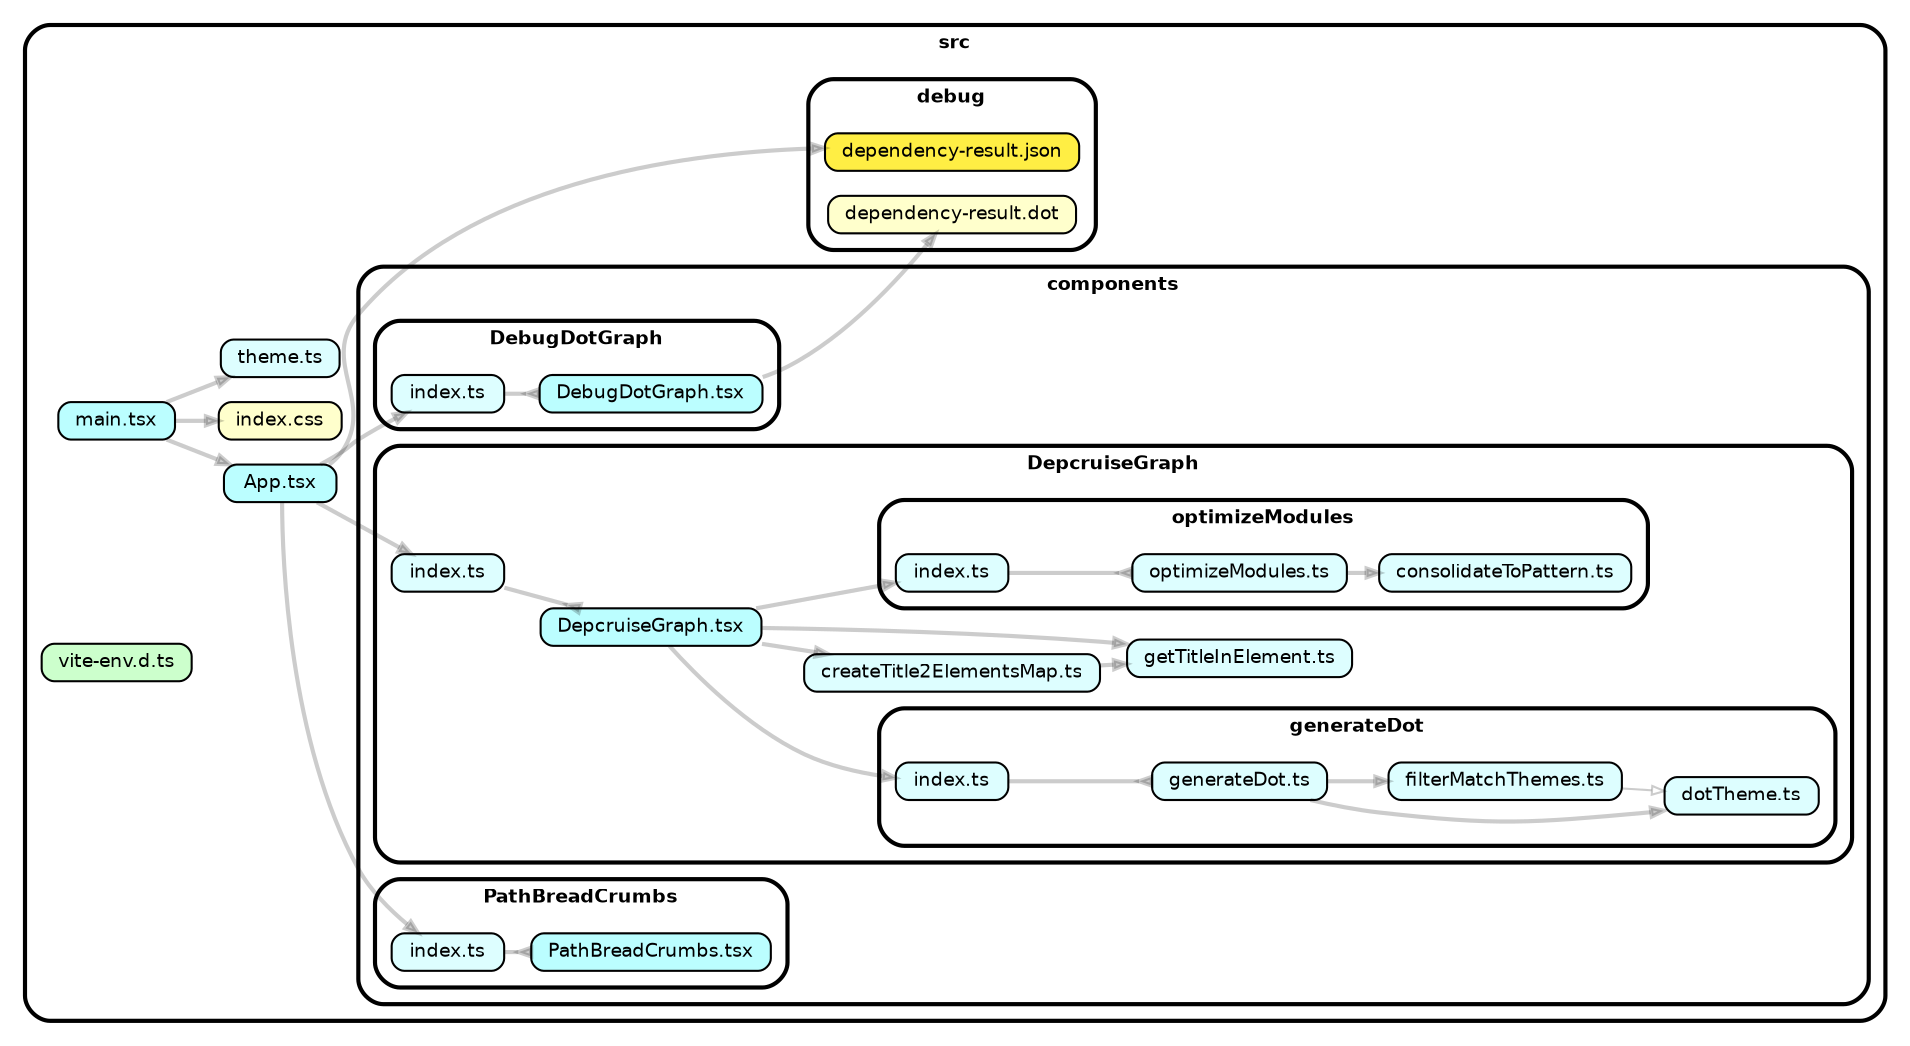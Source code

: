 strict digraph "dependency-cruiser output"{
    rankdir="LR" splines="true" overlap="false" nodesep="0.16" ranksep="0.18" fontname="Helvetica-bold" fontsize="9" style="rounded,bold,filled" fillcolor="#ffffff" compound="true"
    node [shape="box" style="rounded, filled" height="0.2" color="black" fillcolor="#ffffcc" fontcolor="black" fontname="Helvetica" fontsize="9"]
    edge [arrowhead="normal" arrowsize="0.6" penwidth="2.0" color="#00000033" fontname="Helvetica" fontsize="9"]

    subgraph "cluster_src" {label="src" "src/App.tsx" [label=<App.tsx> tooltip="App.tsx" URL="https://github.com/TakanoriOnuma/depcruise-visualizer/blob/main/src/App.tsx" fillcolor="#bbfeff"] }
    "src/App.tsx" -> "src/components/DebugDotGraph/index.ts"
    "src/App.tsx" -> "src/components/DepcruiseGraph/index.ts"
    "src/App.tsx" -> "src/components/PathBreadCrumbs/index.ts"
    "src/App.tsx" -> "src/debug/dependency-result.json"
    subgraph "cluster_src" {label="src" subgraph "cluster_src/components" {label="components" subgraph "cluster_src/components/DebugDotGraph" {label="DebugDotGraph" "src/components/DebugDotGraph/DebugDotGraph.tsx" [label=<DebugDotGraph.tsx> tooltip="DebugDotGraph.tsx" URL="https://github.com/TakanoriOnuma/depcruise-visualizer/blob/main/src/components/DebugDotGraph/DebugDotGraph.tsx" fillcolor="#bbfeff"] } } }
    "src/components/DebugDotGraph/DebugDotGraph.tsx" -> "src/debug/dependency-result.dot"
    subgraph "cluster_src" {label="src" subgraph "cluster_src/components" {label="components" subgraph "cluster_src/components/DebugDotGraph" {label="DebugDotGraph" "src/components/DebugDotGraph/index.ts" [label=<index.ts> tooltip="index.ts" URL="https://github.com/TakanoriOnuma/depcruise-visualizer/blob/main/src/components/DebugDotGraph/index.ts" fillcolor="#ddfeff"] } } }
    "src/components/DebugDotGraph/index.ts" -> "src/components/DebugDotGraph/DebugDotGraph.tsx" [arrowhead="inv"]
    subgraph "cluster_src" {label="src" subgraph "cluster_src/components" {label="components" subgraph "cluster_src/components/DepcruiseGraph" {label="DepcruiseGraph" "src/components/DepcruiseGraph/DepcruiseGraph.tsx" [label=<DepcruiseGraph.tsx> tooltip="DepcruiseGraph.tsx" URL="https://github.com/TakanoriOnuma/depcruise-visualizer/blob/main/src/components/DepcruiseGraph/DepcruiseGraph.tsx" fillcolor="#bbfeff"] } } }
    "src/components/DepcruiseGraph/DepcruiseGraph.tsx" -> "src/components/DepcruiseGraph/createTitle2ElementsMap.ts"
    "src/components/DepcruiseGraph/DepcruiseGraph.tsx" -> "src/components/DepcruiseGraph/generateDot/index.ts"
    "src/components/DepcruiseGraph/DepcruiseGraph.tsx" -> "src/components/DepcruiseGraph/getTitleInElement.ts"
    "src/components/DepcruiseGraph/DepcruiseGraph.tsx" -> "src/components/DepcruiseGraph/optimizeModules/index.ts"
    subgraph "cluster_src" {label="src" subgraph "cluster_src/components" {label="components" subgraph "cluster_src/components/DepcruiseGraph" {label="DepcruiseGraph" "src/components/DepcruiseGraph/createTitle2ElementsMap.ts" [label=<createTitle2ElementsMap.ts> tooltip="createTitle2ElementsMap.ts" URL="https://github.com/TakanoriOnuma/depcruise-visualizer/blob/main/src/components/DepcruiseGraph/createTitle2ElementsMap.ts" fillcolor="#ddfeff"] } } }
    "src/components/DepcruiseGraph/createTitle2ElementsMap.ts" -> "src/components/DepcruiseGraph/getTitleInElement.ts"
    subgraph "cluster_src" {label="src" subgraph "cluster_src/components" {label="components" subgraph "cluster_src/components/DepcruiseGraph" {label="DepcruiseGraph" subgraph "cluster_src/components/DepcruiseGraph/generateDot" {label="generateDot" "src/components/DepcruiseGraph/generateDot/dotTheme.ts" [label=<dotTheme.ts> tooltip="dotTheme.ts" URL="https://github.com/TakanoriOnuma/depcruise-visualizer/blob/main/src/components/DepcruiseGraph/generateDot/dotTheme.ts" fillcolor="#ddfeff"] } } } }
    subgraph "cluster_src" {label="src" subgraph "cluster_src/components" {label="components" subgraph "cluster_src/components/DepcruiseGraph" {label="DepcruiseGraph" subgraph "cluster_src/components/DepcruiseGraph/generateDot" {label="generateDot" "src/components/DepcruiseGraph/generateDot/filterMatchThemes.ts" [label=<filterMatchThemes.ts> tooltip="filterMatchThemes.ts" URL="https://github.com/TakanoriOnuma/depcruise-visualizer/blob/main/src/components/DepcruiseGraph/generateDot/filterMatchThemes.ts" fillcolor="#ddfeff"] } } } }
    "src/components/DepcruiseGraph/generateDot/filterMatchThemes.ts" -> "src/components/DepcruiseGraph/generateDot/dotTheme.ts" [arrowhead="onormal" penwidth="1.0"]
    subgraph "cluster_src" {label="src" subgraph "cluster_src/components" {label="components" subgraph "cluster_src/components/DepcruiseGraph" {label="DepcruiseGraph" subgraph "cluster_src/components/DepcruiseGraph/generateDot" {label="generateDot" "src/components/DepcruiseGraph/generateDot/generateDot.ts" [label=<generateDot.ts> tooltip="generateDot.ts" URL="https://github.com/TakanoriOnuma/depcruise-visualizer/blob/main/src/components/DepcruiseGraph/generateDot/generateDot.ts" fillcolor="#ddfeff"] } } } }
    "src/components/DepcruiseGraph/generateDot/generateDot.ts" -> "src/components/DepcruiseGraph/generateDot/dotTheme.ts"
    "src/components/DepcruiseGraph/generateDot/generateDot.ts" -> "src/components/DepcruiseGraph/generateDot/filterMatchThemes.ts"
    subgraph "cluster_src" {label="src" subgraph "cluster_src/components" {label="components" subgraph "cluster_src/components/DepcruiseGraph" {label="DepcruiseGraph" subgraph "cluster_src/components/DepcruiseGraph/generateDot" {label="generateDot" "src/components/DepcruiseGraph/generateDot/index.ts" [label=<index.ts> tooltip="index.ts" URL="https://github.com/TakanoriOnuma/depcruise-visualizer/blob/main/src/components/DepcruiseGraph/generateDot/index.ts" fillcolor="#ddfeff"] } } } }
    "src/components/DepcruiseGraph/generateDot/index.ts" -> "src/components/DepcruiseGraph/generateDot/generateDot.ts" [arrowhead="inv"]
    subgraph "cluster_src" {label="src" subgraph "cluster_src/components" {label="components" subgraph "cluster_src/components/DepcruiseGraph" {label="DepcruiseGraph" "src/components/DepcruiseGraph/getTitleInElement.ts" [label=<getTitleInElement.ts> tooltip="getTitleInElement.ts" URL="https://github.com/TakanoriOnuma/depcruise-visualizer/blob/main/src/components/DepcruiseGraph/getTitleInElement.ts" fillcolor="#ddfeff"] } } }
    subgraph "cluster_src" {label="src" subgraph "cluster_src/components" {label="components" subgraph "cluster_src/components/DepcruiseGraph" {label="DepcruiseGraph" "src/components/DepcruiseGraph/index.ts" [label=<index.ts> tooltip="index.ts" URL="https://github.com/TakanoriOnuma/depcruise-visualizer/blob/main/src/components/DepcruiseGraph/index.ts" fillcolor="#ddfeff"] } } }
    "src/components/DepcruiseGraph/index.ts" -> "src/components/DepcruiseGraph/DepcruiseGraph.tsx" [arrowhead="inv"]
    subgraph "cluster_src" {label="src" subgraph "cluster_src/components" {label="components" subgraph "cluster_src/components/DepcruiseGraph" {label="DepcruiseGraph" subgraph "cluster_src/components/DepcruiseGraph/optimizeModules" {label="optimizeModules" "src/components/DepcruiseGraph/optimizeModules/consolidateToPattern.ts" [label=<consolidateToPattern.ts> tooltip="consolidateToPattern.ts" URL="https://github.com/TakanoriOnuma/depcruise-visualizer/blob/main/src/components/DepcruiseGraph/optimizeModules/consolidateToPattern.ts" fillcolor="#ddfeff"] } } } }
    subgraph "cluster_src" {label="src" subgraph "cluster_src/components" {label="components" subgraph "cluster_src/components/DepcruiseGraph" {label="DepcruiseGraph" subgraph "cluster_src/components/DepcruiseGraph/optimizeModules" {label="optimizeModules" "src/components/DepcruiseGraph/optimizeModules/index.ts" [label=<index.ts> tooltip="index.ts" URL="https://github.com/TakanoriOnuma/depcruise-visualizer/blob/main/src/components/DepcruiseGraph/optimizeModules/index.ts" fillcolor="#ddfeff"] } } } }
    "src/components/DepcruiseGraph/optimizeModules/index.ts" -> "src/components/DepcruiseGraph/optimizeModules/optimizeModules.ts" [arrowhead="inv"]
    subgraph "cluster_src" {label="src" subgraph "cluster_src/components" {label="components" subgraph "cluster_src/components/DepcruiseGraph" {label="DepcruiseGraph" subgraph "cluster_src/components/DepcruiseGraph/optimizeModules" {label="optimizeModules" "src/components/DepcruiseGraph/optimizeModules/optimizeModules.ts" [label=<optimizeModules.ts> tooltip="optimizeModules.ts" URL="https://github.com/TakanoriOnuma/depcruise-visualizer/blob/main/src/components/DepcruiseGraph/optimizeModules/optimizeModules.ts" fillcolor="#ddfeff"] } } } }
    "src/components/DepcruiseGraph/optimizeModules/optimizeModules.ts" -> "src/components/DepcruiseGraph/optimizeModules/consolidateToPattern.ts"
    subgraph "cluster_src" {label="src" subgraph "cluster_src/components" {label="components" subgraph "cluster_src/components/PathBreadCrumbs" {label="PathBreadCrumbs" "src/components/PathBreadCrumbs/PathBreadCrumbs.tsx" [label=<PathBreadCrumbs.tsx> tooltip="PathBreadCrumbs.tsx" URL="https://github.com/TakanoriOnuma/depcruise-visualizer/blob/main/src/components/PathBreadCrumbs/PathBreadCrumbs.tsx" fillcolor="#bbfeff"] } } }
    subgraph "cluster_src" {label="src" subgraph "cluster_src/components" {label="components" subgraph "cluster_src/components/PathBreadCrumbs" {label="PathBreadCrumbs" "src/components/PathBreadCrumbs/index.ts" [label=<index.ts> tooltip="index.ts" URL="https://github.com/TakanoriOnuma/depcruise-visualizer/blob/main/src/components/PathBreadCrumbs/index.ts" fillcolor="#ddfeff"] } } }
    "src/components/PathBreadCrumbs/index.ts" -> "src/components/PathBreadCrumbs/PathBreadCrumbs.tsx" [arrowhead="inv"]
    subgraph "cluster_src" {label="src" subgraph "cluster_src/debug" {label="debug" "src/debug/dependency-result.dot" [label=<dependency-result.dot> tooltip="dependency-result.dot" URL="https://github.com/TakanoriOnuma/depcruise-visualizer/blob/main/src/debug/dependency-result.dot" ] } }
    subgraph "cluster_src" {label="src" subgraph "cluster_src/debug" {label="debug" "src/debug/dependency-result.json" [label=<dependency-result.json> tooltip="dependency-result.json" URL="https://github.com/TakanoriOnuma/depcruise-visualizer/blob/main/src/debug/dependency-result.json" fillcolor="#ffee44"] } }
    subgraph "cluster_src" {label="src" "src/index.css" [label=<index.css> tooltip="index.css" URL="https://github.com/TakanoriOnuma/depcruise-visualizer/blob/main/src/index.css" ] }
    subgraph "cluster_src" {label="src" "src/main.tsx" [label=<main.tsx> tooltip="main.tsx" URL="https://github.com/TakanoriOnuma/depcruise-visualizer/blob/main/src/main.tsx" fillcolor="#bbfeff"] }
    "src/main.tsx" -> "src/App.tsx"
    "src/main.tsx" -> "src/index.css"
    "src/main.tsx" -> "src/theme.ts"
    subgraph "cluster_src" {label="src" "src/theme.ts" [label=<theme.ts> tooltip="theme.ts" URL="https://github.com/TakanoriOnuma/depcruise-visualizer/blob/main/src/theme.ts" fillcolor="#ddfeff"] }
    subgraph "cluster_src" {label="src" "src/vite-env.d.ts" [label=<vite-env.d.ts> tooltip="vite-env.d.ts" URL="https://github.com/TakanoriOnuma/depcruise-visualizer/blob/main/src/vite-env.d.ts" fillcolor="#ccffcc"] }
}
